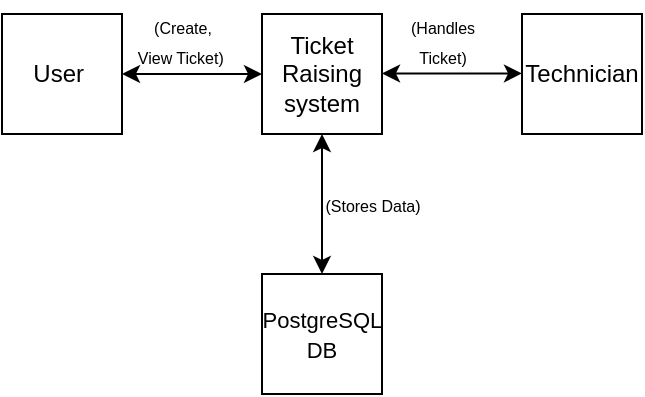 <mxfile version="26.1.3">
  <diagram name="Page-1" id="A1h274NfpyJpK2u8J-Z3">
    <mxGraphModel dx="600" dy="322" grid="1" gridSize="10" guides="1" tooltips="1" connect="1" arrows="1" fold="1" page="1" pageScale="1" pageWidth="850" pageHeight="1100" math="0" shadow="0">
      <root>
        <mxCell id="0" />
        <mxCell id="1" parent="0" />
        <mxCell id="Zhf82cfjON44N4Ljrlxe-3" value="User&amp;nbsp;" style="whiteSpace=wrap;html=1;aspect=fixed;" vertex="1" parent="1">
          <mxGeometry x="70" y="330" width="60" height="60" as="geometry" />
        </mxCell>
        <mxCell id="Zhf82cfjON44N4Ljrlxe-4" value="Ticket Raising system" style="whiteSpace=wrap;html=1;aspect=fixed;" vertex="1" parent="1">
          <mxGeometry x="200" y="330" width="60" height="60" as="geometry" />
        </mxCell>
        <mxCell id="Zhf82cfjON44N4Ljrlxe-5" value="Technician" style="whiteSpace=wrap;html=1;aspect=fixed;" vertex="1" parent="1">
          <mxGeometry x="330" y="330" width="60" height="60" as="geometry" />
        </mxCell>
        <mxCell id="Zhf82cfjON44N4Ljrlxe-7" value="" style="endArrow=classic;startArrow=classic;html=1;rounded=0;entryX=0;entryY=0.5;entryDx=0;entryDy=0;" edge="1" parent="1" target="Zhf82cfjON44N4Ljrlxe-4">
          <mxGeometry width="50" height="50" relative="1" as="geometry">
            <mxPoint x="130" y="360" as="sourcePoint" />
            <mxPoint x="180" y="310" as="targetPoint" />
          </mxGeometry>
        </mxCell>
        <mxCell id="Zhf82cfjON44N4Ljrlxe-8" value="" style="endArrow=classic;startArrow=classic;html=1;rounded=0;entryX=0;entryY=0.5;entryDx=0;entryDy=0;" edge="1" parent="1">
          <mxGeometry width="50" height="50" relative="1" as="geometry">
            <mxPoint x="260" y="359.71" as="sourcePoint" />
            <mxPoint x="330" y="359.71" as="targetPoint" />
          </mxGeometry>
        </mxCell>
        <mxCell id="Zhf82cfjON44N4Ljrlxe-9" value="&lt;font style=&quot;font-size: 8px;&quot;&gt;(Create,&lt;br&gt;View Ticket)&amp;nbsp;&lt;/font&gt;" style="text;html=1;align=center;verticalAlign=middle;resizable=0;points=[];autosize=1;strokeColor=none;fillColor=none;" vertex="1" parent="1">
          <mxGeometry x="125" y="323" width="70" height="40" as="geometry" />
        </mxCell>
        <mxCell id="Zhf82cfjON44N4Ljrlxe-10" value="&lt;font style=&quot;font-size: 11px;&quot;&gt;PostgreSQL DB&lt;/font&gt;" style="whiteSpace=wrap;html=1;aspect=fixed;" vertex="1" parent="1">
          <mxGeometry x="200" y="460" width="60" height="60" as="geometry" />
        </mxCell>
        <mxCell id="Zhf82cfjON44N4Ljrlxe-11" value="" style="endArrow=classic;startArrow=classic;html=1;rounded=0;exitX=0.5;exitY=0;exitDx=0;exitDy=0;" edge="1" parent="1" source="Zhf82cfjON44N4Ljrlxe-10">
          <mxGeometry width="50" height="50" relative="1" as="geometry">
            <mxPoint x="180" y="440" as="sourcePoint" />
            <mxPoint x="230" y="390" as="targetPoint" />
          </mxGeometry>
        </mxCell>
        <mxCell id="Zhf82cfjON44N4Ljrlxe-12" value="&lt;font style=&quot;font-size: 8px;&quot;&gt;(Stores Data)&lt;/font&gt;" style="text;html=1;align=center;verticalAlign=middle;resizable=0;points=[];autosize=1;strokeColor=none;fillColor=none;" vertex="1" parent="1">
          <mxGeometry x="220" y="410" width="70" height="30" as="geometry" />
        </mxCell>
        <mxCell id="Zhf82cfjON44N4Ljrlxe-13" value="&lt;font style=&quot;font-size: 8px;&quot;&gt;(Handles&lt;br&gt;Ticket)&lt;/font&gt;" style="text;html=1;align=center;verticalAlign=middle;resizable=0;points=[];autosize=1;strokeColor=none;fillColor=none;" vertex="1" parent="1">
          <mxGeometry x="260" y="323" width="60" height="40" as="geometry" />
        </mxCell>
      </root>
    </mxGraphModel>
  </diagram>
</mxfile>
